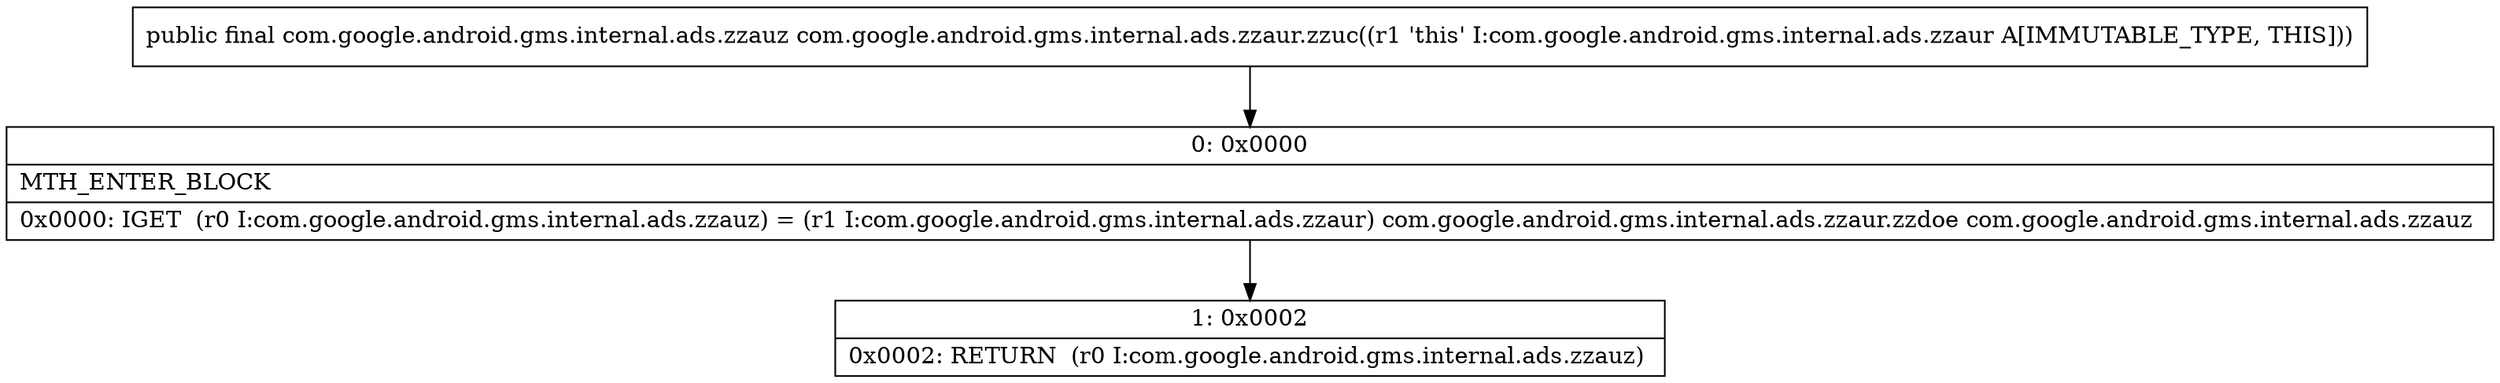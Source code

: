 digraph "CFG forcom.google.android.gms.internal.ads.zzaur.zzuc()Lcom\/google\/android\/gms\/internal\/ads\/zzauz;" {
Node_0 [shape=record,label="{0\:\ 0x0000|MTH_ENTER_BLOCK\l|0x0000: IGET  (r0 I:com.google.android.gms.internal.ads.zzauz) = (r1 I:com.google.android.gms.internal.ads.zzaur) com.google.android.gms.internal.ads.zzaur.zzdoe com.google.android.gms.internal.ads.zzauz \l}"];
Node_1 [shape=record,label="{1\:\ 0x0002|0x0002: RETURN  (r0 I:com.google.android.gms.internal.ads.zzauz) \l}"];
MethodNode[shape=record,label="{public final com.google.android.gms.internal.ads.zzauz com.google.android.gms.internal.ads.zzaur.zzuc((r1 'this' I:com.google.android.gms.internal.ads.zzaur A[IMMUTABLE_TYPE, THIS])) }"];
MethodNode -> Node_0;
Node_0 -> Node_1;
}

